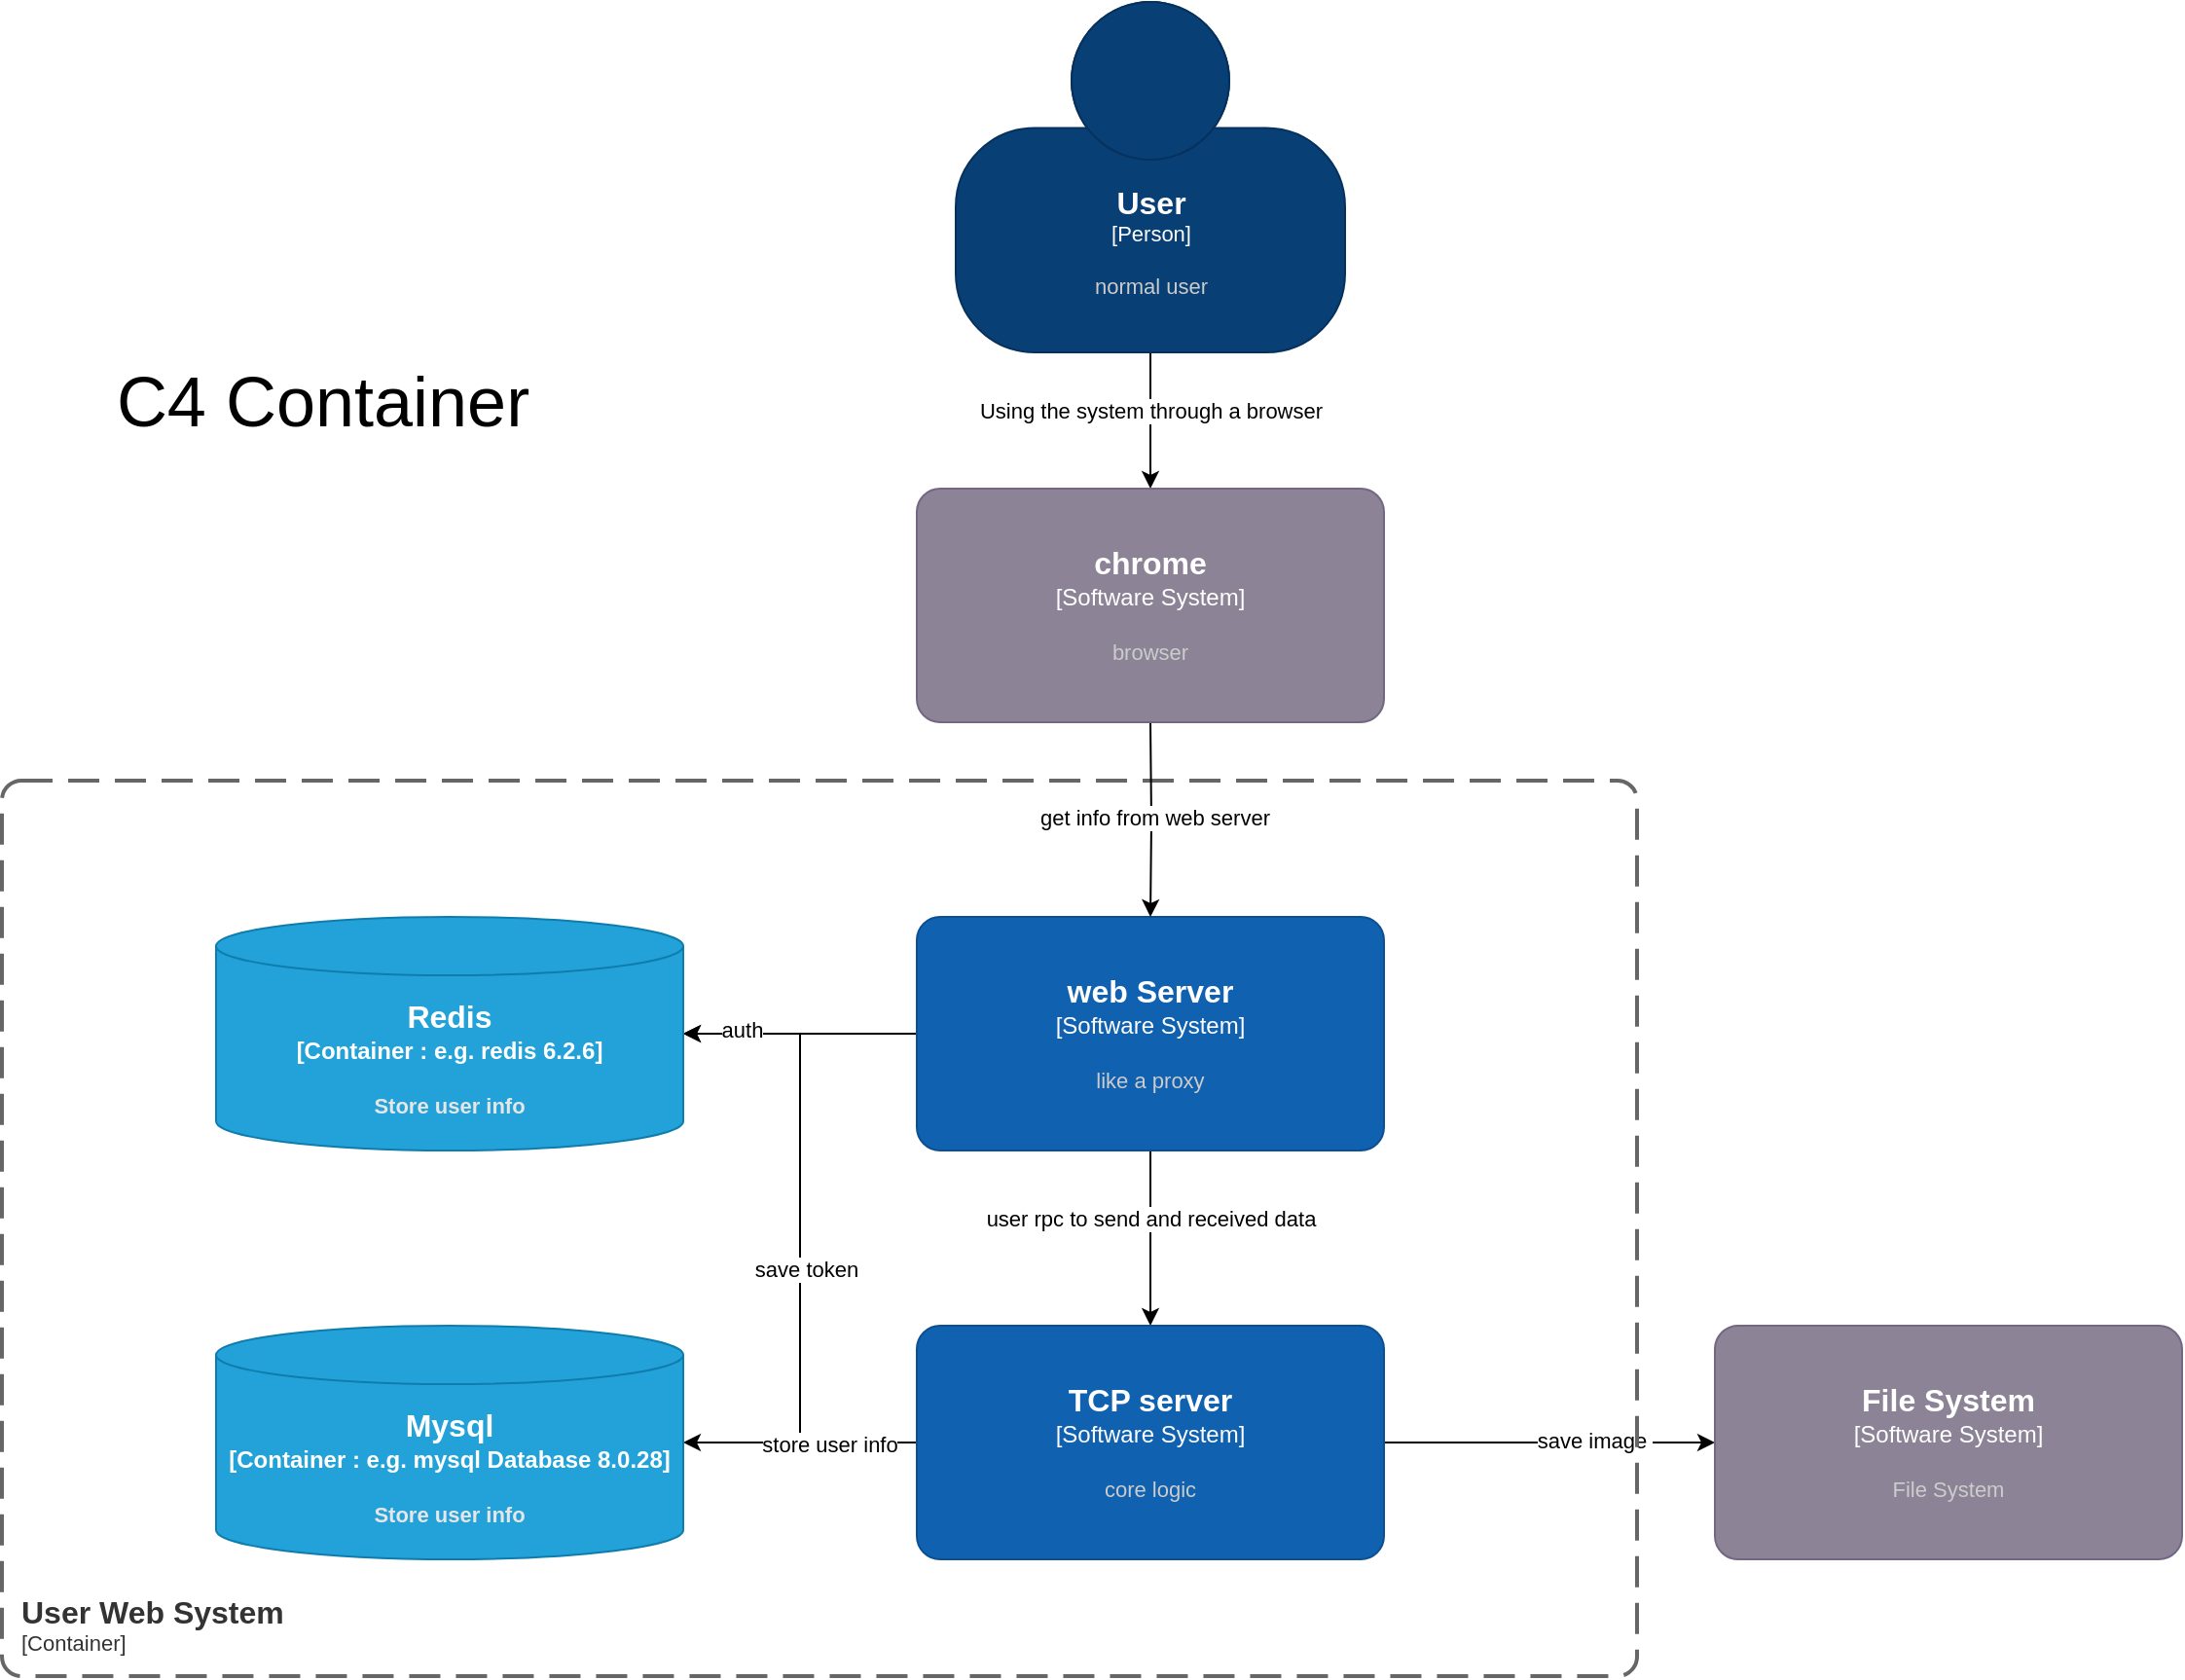 <mxfile version="16.6.2" type="github">
  <diagram id="zzds6Kp185NoCfkkMVd4" name="Page-1">
    <mxGraphModel dx="2666" dy="1212" grid="1" gridSize="10" guides="1" tooltips="1" connect="1" arrows="1" fold="1" page="1" pageScale="1" pageWidth="1300" pageHeight="300" math="0" shadow="0">
      <root>
        <mxCell id="0" />
        <mxCell id="1" parent="0" />
        <mxCell id="vfDE0F-g4eyqGm4I5YMs-4" style="edgeStyle=orthogonalEdgeStyle;rounded=0;orthogonalLoop=1;jettySize=auto;html=1;exitX=0.5;exitY=1;exitDx=0;exitDy=0;exitPerimeter=0;" parent="1" source="vfDE0F-g4eyqGm4I5YMs-1" edge="1">
          <mxGeometry relative="1" as="geometry">
            <mxPoint x="-640" y="-30" as="targetPoint" />
          </mxGeometry>
        </mxCell>
        <mxCell id="vfDE0F-g4eyqGm4I5YMs-5" value="Using the system through a browser" style="edgeLabel;html=1;align=center;verticalAlign=middle;resizable=0;points=[];" parent="vfDE0F-g4eyqGm4I5YMs-4" vertex="1" connectable="0">
          <mxGeometry x="-0.345" relative="1" as="geometry">
            <mxPoint y="7" as="offset" />
          </mxGeometry>
        </mxCell>
        <object placeholders="1" c4Name="User" c4Type="Person" c4Description="normal user" label="&lt;font style=&quot;font-size: 16px&quot;&gt;&lt;b&gt;%c4Name%&lt;/b&gt;&lt;/font&gt;&lt;div&gt;[%c4Type%]&lt;/div&gt;&lt;br&gt;&lt;div&gt;&lt;font style=&quot;font-size: 11px&quot;&gt;&lt;font color=&quot;#cccccc&quot;&gt;%c4Description%&lt;/font&gt;&lt;/div&gt;" user_name="unique name" nick_name="Probably an emoji" id="vfDE0F-g4eyqGm4I5YMs-1">
          <mxCell style="html=1;fontSize=11;dashed=0;whitespace=wrap;fillColor=#083F75;strokeColor=#06315C;fontColor=#ffffff;shape=mxgraph.c4.person2;align=center;metaEdit=1;points=[[0.5,0,0],[1,0.5,0],[1,0.75,0],[0.75,1,0],[0.5,1,0],[0.25,1,0],[0,0.75,0],[0,0.5,0]];resizable=0;" parent="1" vertex="1">
            <mxGeometry x="-740" y="-280" width="200" height="180" as="geometry" />
          </mxCell>
        </object>
        <mxCell id="vfDE0F-g4eyqGm4I5YMs-6" style="edgeStyle=orthogonalEdgeStyle;rounded=0;orthogonalLoop=1;jettySize=auto;html=1;" parent="1" source="uZVGPSyZh_uzpjAD8-Zd-2" target="vfDE0F-g4eyqGm4I5YMs-3" edge="1">
          <mxGeometry relative="1" as="geometry" />
        </mxCell>
        <mxCell id="vfDE0F-g4eyqGm4I5YMs-7" value="save image&amp;nbsp;" style="edgeLabel;html=1;align=center;verticalAlign=middle;resizable=0;points=[];" parent="vfDE0F-g4eyqGm4I5YMs-6" vertex="1" connectable="0">
          <mxGeometry x="0.273" y="1" relative="1" as="geometry">
            <mxPoint as="offset" />
          </mxGeometry>
        </mxCell>
        <mxCell id="uZVGPSyZh_uzpjAD8-Zd-5" style="edgeStyle=orthogonalEdgeStyle;rounded=0;orthogonalLoop=1;jettySize=auto;html=1;exitX=0;exitY=0.5;exitDx=0;exitDy=0;exitPerimeter=0;entryX=1;entryY=0.5;entryDx=0;entryDy=0;entryPerimeter=0;" parent="1" source="vfDE0F-g4eyqGm4I5YMs-2" target="uZVGPSyZh_uzpjAD8-Zd-4" edge="1">
          <mxGeometry relative="1" as="geometry" />
        </mxCell>
        <mxCell id="uZVGPSyZh_uzpjAD8-Zd-14" style="edgeStyle=orthogonalEdgeStyle;rounded=0;orthogonalLoop=1;jettySize=auto;html=1;exitX=0.5;exitY=1;exitDx=0;exitDy=0;exitPerimeter=0;" parent="1" source="vfDE0F-g4eyqGm4I5YMs-2" target="uZVGPSyZh_uzpjAD8-Zd-2" edge="1">
          <mxGeometry relative="1" as="geometry" />
        </mxCell>
        <mxCell id="uZVGPSyZh_uzpjAD8-Zd-15" value="user rpc to send and received data" style="edgeLabel;html=1;align=center;verticalAlign=middle;resizable=0;points=[];" parent="uZVGPSyZh_uzpjAD8-Zd-14" vertex="1" connectable="0">
          <mxGeometry x="-0.222" relative="1" as="geometry">
            <mxPoint as="offset" />
          </mxGeometry>
        </mxCell>
        <object placeholders="1" c4Name="web Server" c4Type="Software System" c4Description="like a proxy" label="&lt;font style=&quot;font-size: 16px&quot;&gt;&lt;b&gt;%c4Name%&lt;/b&gt;&lt;/font&gt;&lt;div&gt;[%c4Type%]&lt;/div&gt;&lt;br&gt;&lt;div&gt;&lt;font style=&quot;font-size: 11px&quot;&gt;&lt;font color=&quot;#cccccc&quot;&gt;%c4Description%&lt;/font&gt;&lt;/div&gt;" id="vfDE0F-g4eyqGm4I5YMs-2">
          <mxCell style="rounded=1;whiteSpace=wrap;html=1;labelBackgroundColor=none;fillColor=#1061B0;fontColor=#ffffff;align=center;arcSize=10;strokeColor=#0D5091;metaEdit=1;resizable=0;points=[[0.25,0,0],[0.5,0,0],[0.75,0,0],[1,0.25,0],[1,0.5,0],[1,0.75,0],[0.75,1,0],[0.5,1,0],[0.25,1,0],[0,0.75,0],[0,0.5,0],[0,0.25,0]];" parent="1" vertex="1">
            <mxGeometry x="-760" y="190" width="240" height="120" as="geometry" />
          </mxCell>
        </object>
        <object placeholders="1" c4Name="File System" c4Type="Software System" c4Description="File System" label="&lt;font style=&quot;font-size: 16px&quot;&gt;&lt;b&gt;%c4Name%&lt;/b&gt;&lt;/font&gt;&lt;div&gt;[%c4Type%]&lt;/div&gt;&lt;br&gt;&lt;div&gt;&lt;font style=&quot;font-size: 11px&quot;&gt;&lt;font color=&quot;#cccccc&quot;&gt;%c4Description%&lt;/font&gt;&lt;/div&gt;" id="vfDE0F-g4eyqGm4I5YMs-3">
          <mxCell style="rounded=1;whiteSpace=wrap;html=1;labelBackgroundColor=none;fillColor=#8C8496;fontColor=#ffffff;align=center;arcSize=10;strokeColor=#736782;metaEdit=1;resizable=0;points=[[0.25,0,0],[0.5,0,0],[0.75,0,0],[1,0.25,0],[1,0.5,0],[1,0.75,0],[0.75,1,0],[0.5,1,0],[0.25,1,0],[0,0.75,0],[0,0.5,0],[0,0.25,0]];" parent="1" vertex="1">
            <mxGeometry x="-350" y="400" width="240" height="120" as="geometry" />
          </mxCell>
        </object>
        <mxCell id="vfDE0F-g4eyqGm4I5YMs-8" value="&lt;font style=&quot;font-size: 36px&quot;&gt;C4 Container&lt;/font&gt;" style="text;html=1;strokeColor=none;fillColor=none;align=center;verticalAlign=middle;whiteSpace=wrap;rounded=0;" parent="1" vertex="1">
          <mxGeometry x="-1180" y="-90" width="230" height="30" as="geometry" />
        </mxCell>
        <object placeholders="1" c4Name="User Web System" c4Type="ContainerScopeBoundary" c4Application="Container" label="&lt;font style=&quot;font-size: 16px&quot;&gt;&lt;b&gt;&lt;div style=&quot;text-align: left&quot;&gt;%c4Name%&lt;/div&gt;&lt;/b&gt;&lt;/font&gt;&lt;div style=&quot;text-align: left&quot;&gt;[%c4Application%]&lt;/div&gt;" id="uZVGPSyZh_uzpjAD8-Zd-1">
          <mxCell style="rounded=1;fontSize=11;whiteSpace=wrap;html=1;dashed=1;arcSize=20;fillColor=none;strokeColor=#666666;fontColor=#333333;labelBackgroundColor=none;align=left;verticalAlign=bottom;labelBorderColor=none;spacingTop=0;spacing=10;dashPattern=8 4;metaEdit=1;rotatable=0;perimeter=rectanglePerimeter;noLabel=0;labelPadding=0;allowArrows=0;connectable=0;expand=0;recursiveResize=0;editable=1;pointerEvents=0;absoluteArcSize=1;points=[[0.25,0,0],[0.5,0,0],[0.75,0,0],[1,0.25,0],[1,0.5,0],[1,0.75,0],[0.75,1,0],[0.5,1,0],[0.25,1,0],[0,0.75,0],[0,0.5,0],[0,0.25,0]];strokeWidth=2;" parent="1" vertex="1">
            <mxGeometry x="-1230" y="120" width="840" height="460" as="geometry" />
          </mxCell>
        </object>
        <mxCell id="uZVGPSyZh_uzpjAD8-Zd-6" style="edgeStyle=orthogonalEdgeStyle;rounded=0;orthogonalLoop=1;jettySize=auto;html=1;exitX=0;exitY=0.5;exitDx=0;exitDy=0;exitPerimeter=0;entryX=1;entryY=0.5;entryDx=0;entryDy=0;entryPerimeter=0;" parent="1" source="uZVGPSyZh_uzpjAD8-Zd-2" target="uZVGPSyZh_uzpjAD8-Zd-3" edge="1">
          <mxGeometry relative="1" as="geometry" />
        </mxCell>
        <mxCell id="uZVGPSyZh_uzpjAD8-Zd-7" style="edgeStyle=orthogonalEdgeStyle;rounded=0;orthogonalLoop=1;jettySize=auto;html=1;exitX=0;exitY=0.5;exitDx=0;exitDy=0;exitPerimeter=0;entryX=1;entryY=0.5;entryDx=0;entryDy=0;entryPerimeter=0;" parent="1" source="uZVGPSyZh_uzpjAD8-Zd-2" target="uZVGPSyZh_uzpjAD8-Zd-4" edge="1">
          <mxGeometry relative="1" as="geometry" />
        </mxCell>
        <mxCell id="uZVGPSyZh_uzpjAD8-Zd-8" value="save token" style="edgeLabel;html=1;align=center;verticalAlign=middle;resizable=0;points=[];" parent="uZVGPSyZh_uzpjAD8-Zd-7" vertex="1" connectable="0">
          <mxGeometry x="-0.097" y="-3" relative="1" as="geometry">
            <mxPoint as="offset" />
          </mxGeometry>
        </mxCell>
        <mxCell id="uZVGPSyZh_uzpjAD8-Zd-9" value="store user info" style="edgeLabel;html=1;align=center;verticalAlign=middle;resizable=0;points=[];" parent="uZVGPSyZh_uzpjAD8-Zd-7" vertex="1" connectable="0">
          <mxGeometry x="-0.727" y="1" relative="1" as="geometry">
            <mxPoint as="offset" />
          </mxGeometry>
        </mxCell>
        <mxCell id="uZVGPSyZh_uzpjAD8-Zd-10" value="auth" style="edgeLabel;html=1;align=center;verticalAlign=middle;resizable=0;points=[];" parent="uZVGPSyZh_uzpjAD8-Zd-7" vertex="1" connectable="0">
          <mxGeometry x="0.818" y="-2" relative="1" as="geometry">
            <mxPoint as="offset" />
          </mxGeometry>
        </mxCell>
        <object placeholders="1" c4Name="TCP server" c4Type="Software System" c4Description="core logic" label="&lt;font style=&quot;font-size: 16px&quot;&gt;&lt;b&gt;%c4Name%&lt;/b&gt;&lt;/font&gt;&lt;div&gt;[%c4Type%]&lt;/div&gt;&lt;br&gt;&lt;div&gt;&lt;font style=&quot;font-size: 11px&quot;&gt;&lt;font color=&quot;#cccccc&quot;&gt;%c4Description%&lt;/font&gt;&lt;/div&gt;" id="uZVGPSyZh_uzpjAD8-Zd-2">
          <mxCell style="rounded=1;whiteSpace=wrap;html=1;labelBackgroundColor=none;fillColor=#1061B0;fontColor=#ffffff;align=center;arcSize=10;strokeColor=#0D5091;metaEdit=1;resizable=0;points=[[0.25,0,0],[0.5,0,0],[0.75,0,0],[1,0.25,0],[1,0.5,0],[1,0.75,0],[0.75,1,0],[0.5,1,0],[0.25,1,0],[0,0.75,0],[0,0.5,0],[0,0.25,0]];" parent="1" vertex="1">
            <mxGeometry x="-760" y="400" width="240" height="120" as="geometry" />
          </mxCell>
        </object>
        <object placeholders="1" c4Type="Mysql" c4Container="Container " c4Technology="e.g. mysql Database 8.0.28" c4Description="Store user info" label="&lt;font style=&quot;font-size: 16px&quot;&gt;&lt;b&gt;%c4Type%&lt;/font&gt;&lt;div&gt;[%c4Container%:&amp;nbsp;%c4Technology%]&lt;/div&gt;&lt;br&gt;&lt;div&gt;&lt;font style=&quot;font-size: 11px&quot;&gt;&lt;font color=&quot;#E6E6E6&quot;&gt;%c4Description%&lt;/font&gt;&lt;/div&gt;" id="uZVGPSyZh_uzpjAD8-Zd-3">
          <mxCell style="shape=cylinder3;size=15;whiteSpace=wrap;html=1;boundedLbl=1;rounded=0;labelBackgroundColor=none;fillColor=#23A2D9;fontSize=12;fontColor=#ffffff;align=center;strokeColor=#0E7DAD;metaEdit=1;points=[[0.5,0,0],[1,0.25,0],[1,0.5,0],[1,0.75,0],[0.5,1,0],[0,0.75,0],[0,0.5,0],[0,0.25,0]];resizable=0;" parent="1" vertex="1">
            <mxGeometry x="-1120" y="400" width="240" height="120" as="geometry" />
          </mxCell>
        </object>
        <object placeholders="1" c4Type="Redis" c4Container="Container " c4Technology="e.g. redis 6.2.6" c4Description="Store user info" label="&lt;font style=&quot;font-size: 16px&quot;&gt;&lt;b&gt;%c4Type%&lt;/font&gt;&lt;div&gt;[%c4Container%:&amp;nbsp;%c4Technology%]&lt;/div&gt;&lt;br&gt;&lt;div&gt;&lt;font style=&quot;font-size: 11px&quot;&gt;&lt;font color=&quot;#E6E6E6&quot;&gt;%c4Description%&lt;/font&gt;&lt;/div&gt;" id="uZVGPSyZh_uzpjAD8-Zd-4">
          <mxCell style="shape=cylinder3;size=15;whiteSpace=wrap;html=1;boundedLbl=1;rounded=0;labelBackgroundColor=none;fillColor=#23A2D9;fontSize=12;fontColor=#ffffff;align=center;strokeColor=#0E7DAD;metaEdit=1;points=[[0.5,0,0],[1,0.25,0],[1,0.5,0],[1,0.75,0],[0.5,1,0],[0,0.75,0],[0,0.5,0],[0,0.25,0]];resizable=0;" parent="1" vertex="1">
            <mxGeometry x="-1120" y="190" width="240" height="120" as="geometry" />
          </mxCell>
        </object>
        <mxCell id="uZVGPSyZh_uzpjAD8-Zd-12" style="edgeStyle=orthogonalEdgeStyle;rounded=0;orthogonalLoop=1;jettySize=auto;html=1;exitX=0.5;exitY=1;exitDx=0;exitDy=0;exitPerimeter=0;" parent="1" target="vfDE0F-g4eyqGm4I5YMs-2" edge="1">
          <mxGeometry relative="1" as="geometry">
            <mxPoint x="-640" y="90" as="sourcePoint" />
          </mxGeometry>
        </mxCell>
        <mxCell id="uZVGPSyZh_uzpjAD8-Zd-13" value="get info from web server" style="edgeLabel;html=1;align=center;verticalAlign=middle;resizable=0;points=[];" parent="uZVGPSyZh_uzpjAD8-Zd-12" vertex="1" connectable="0">
          <mxGeometry x="-0.029" y="1" relative="1" as="geometry">
            <mxPoint as="offset" />
          </mxGeometry>
        </mxCell>
        <object placeholders="1" c4Name="chrome" c4Type="Software System" c4Description="browser" label="&lt;font style=&quot;font-size: 16px&quot;&gt;&lt;b&gt;%c4Name%&lt;/b&gt;&lt;/font&gt;&lt;div&gt;[%c4Type%]&lt;/div&gt;&lt;br&gt;&lt;div&gt;&lt;font style=&quot;font-size: 11px&quot;&gt;&lt;font color=&quot;#cccccc&quot;&gt;%c4Description%&lt;/font&gt;&lt;/div&gt;" id="uZVGPSyZh_uzpjAD8-Zd-16">
          <mxCell style="rounded=1;whiteSpace=wrap;html=1;labelBackgroundColor=none;fillColor=#8C8496;fontColor=#ffffff;align=center;arcSize=10;strokeColor=#736782;metaEdit=1;resizable=0;points=[[0.25,0,0],[0.5,0,0],[0.75,0,0],[1,0.25,0],[1,0.5,0],[1,0.75,0],[0.75,1,0],[0.5,1,0],[0.25,1,0],[0,0.75,0],[0,0.5,0],[0,0.25,0]];" parent="1" vertex="1">
            <mxGeometry x="-760" y="-30" width="240" height="120" as="geometry" />
          </mxCell>
        </object>
      </root>
    </mxGraphModel>
  </diagram>
</mxfile>
